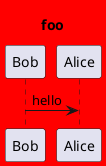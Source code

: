 {
  "sha1": "s18l10o31mqd87s8j0yj9j5ohmnyxvl",
  "insertion": {
    "when": "2024-06-04T17:28:44.545Z",
    "user": "plantuml@gmail.com"
  }
}
@startuml
!pragma teoz true
title foo
skinparam backgroundColor red
Bob -> Alice : hello
@enduml
